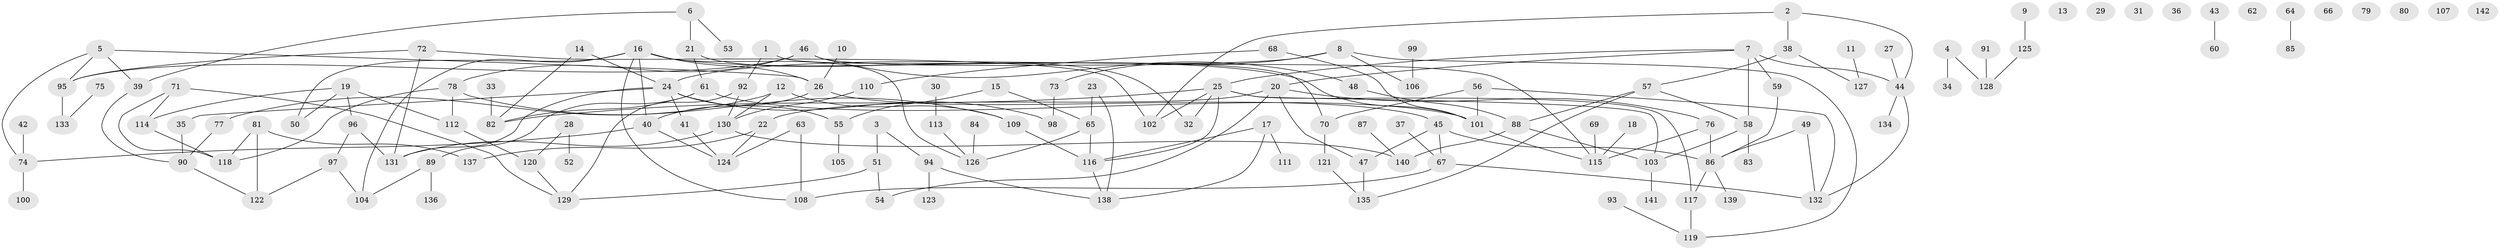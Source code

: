 // coarse degree distribution, {1: 0.29292929292929293, 0: 0.10101010101010101, 6: 0.04040404040404041, 4: 0.12121212121212122, 5: 0.09090909090909091, 2: 0.15151515151515152, 3: 0.18181818181818182, 10: 0.020202020202020204}
// Generated by graph-tools (version 1.1) at 2025/42/03/04/25 21:42:35]
// undirected, 142 vertices, 180 edges
graph export_dot {
graph [start="1"]
  node [color=gray90,style=filled];
  1;
  2;
  3;
  4;
  5;
  6;
  7;
  8;
  9;
  10;
  11;
  12;
  13;
  14;
  15;
  16;
  17;
  18;
  19;
  20;
  21;
  22;
  23;
  24;
  25;
  26;
  27;
  28;
  29;
  30;
  31;
  32;
  33;
  34;
  35;
  36;
  37;
  38;
  39;
  40;
  41;
  42;
  43;
  44;
  45;
  46;
  47;
  48;
  49;
  50;
  51;
  52;
  53;
  54;
  55;
  56;
  57;
  58;
  59;
  60;
  61;
  62;
  63;
  64;
  65;
  66;
  67;
  68;
  69;
  70;
  71;
  72;
  73;
  74;
  75;
  76;
  77;
  78;
  79;
  80;
  81;
  82;
  83;
  84;
  85;
  86;
  87;
  88;
  89;
  90;
  91;
  92;
  93;
  94;
  95;
  96;
  97;
  98;
  99;
  100;
  101;
  102;
  103;
  104;
  105;
  106;
  107;
  108;
  109;
  110;
  111;
  112;
  113;
  114;
  115;
  116;
  117;
  118;
  119;
  120;
  121;
  122;
  123;
  124;
  125;
  126;
  127;
  128;
  129;
  130;
  131;
  132;
  133;
  134;
  135;
  136;
  137;
  138;
  139;
  140;
  141;
  142;
  1 -- 70;
  1 -- 92;
  2 -- 38;
  2 -- 44;
  2 -- 102;
  3 -- 51;
  3 -- 94;
  4 -- 34;
  4 -- 128;
  5 -- 26;
  5 -- 39;
  5 -- 74;
  5 -- 95;
  6 -- 21;
  6 -- 39;
  6 -- 53;
  7 -- 20;
  7 -- 25;
  7 -- 44;
  7 -- 58;
  7 -- 59;
  8 -- 24;
  8 -- 73;
  8 -- 106;
  8 -- 119;
  9 -- 125;
  10 -- 26;
  11 -- 127;
  12 -- 77;
  12 -- 109;
  12 -- 130;
  14 -- 24;
  14 -- 82;
  15 -- 55;
  15 -- 65;
  16 -- 26;
  16 -- 40;
  16 -- 50;
  16 -- 101;
  16 -- 104;
  16 -- 108;
  16 -- 126;
  17 -- 111;
  17 -- 116;
  17 -- 138;
  18 -- 115;
  19 -- 50;
  19 -- 96;
  19 -- 112;
  19 -- 114;
  20 -- 22;
  20 -- 47;
  20 -- 54;
  20 -- 76;
  21 -- 32;
  21 -- 61;
  22 -- 124;
  22 -- 137;
  23 -- 65;
  23 -- 138;
  24 -- 35;
  24 -- 41;
  24 -- 55;
  24 -- 98;
  24 -- 131;
  25 -- 32;
  25 -- 82;
  25 -- 102;
  25 -- 103;
  25 -- 116;
  25 -- 117;
  26 -- 40;
  26 -- 45;
  27 -- 44;
  28 -- 52;
  28 -- 120;
  30 -- 113;
  33 -- 82;
  35 -- 90;
  37 -- 67;
  38 -- 57;
  38 -- 127;
  39 -- 90;
  40 -- 74;
  40 -- 124;
  41 -- 124;
  42 -- 74;
  43 -- 60;
  44 -- 132;
  44 -- 134;
  45 -- 47;
  45 -- 67;
  45 -- 86;
  46 -- 48;
  46 -- 78;
  46 -- 95;
  46 -- 115;
  47 -- 135;
  48 -- 88;
  49 -- 86;
  49 -- 132;
  51 -- 54;
  51 -- 129;
  55 -- 105;
  56 -- 70;
  56 -- 101;
  56 -- 132;
  57 -- 58;
  57 -- 88;
  57 -- 135;
  58 -- 83;
  58 -- 103;
  59 -- 86;
  61 -- 82;
  61 -- 89;
  61 -- 101;
  63 -- 108;
  63 -- 124;
  64 -- 85;
  65 -- 116;
  65 -- 126;
  67 -- 108;
  67 -- 132;
  68 -- 101;
  68 -- 110;
  69 -- 115;
  70 -- 121;
  71 -- 114;
  71 -- 118;
  71 -- 129;
  72 -- 95;
  72 -- 102;
  72 -- 131;
  73 -- 98;
  74 -- 100;
  75 -- 133;
  76 -- 86;
  76 -- 115;
  77 -- 90;
  78 -- 109;
  78 -- 112;
  78 -- 118;
  81 -- 118;
  81 -- 122;
  81 -- 137;
  84 -- 126;
  86 -- 117;
  86 -- 139;
  87 -- 140;
  88 -- 103;
  88 -- 140;
  89 -- 104;
  89 -- 136;
  90 -- 122;
  91 -- 128;
  92 -- 129;
  92 -- 130;
  93 -- 119;
  94 -- 123;
  94 -- 138;
  95 -- 133;
  96 -- 97;
  96 -- 131;
  97 -- 104;
  97 -- 122;
  99 -- 106;
  101 -- 115;
  103 -- 141;
  109 -- 116;
  110 -- 130;
  112 -- 120;
  113 -- 126;
  114 -- 118;
  116 -- 138;
  117 -- 119;
  120 -- 129;
  121 -- 135;
  125 -- 128;
  130 -- 131;
  130 -- 140;
}
